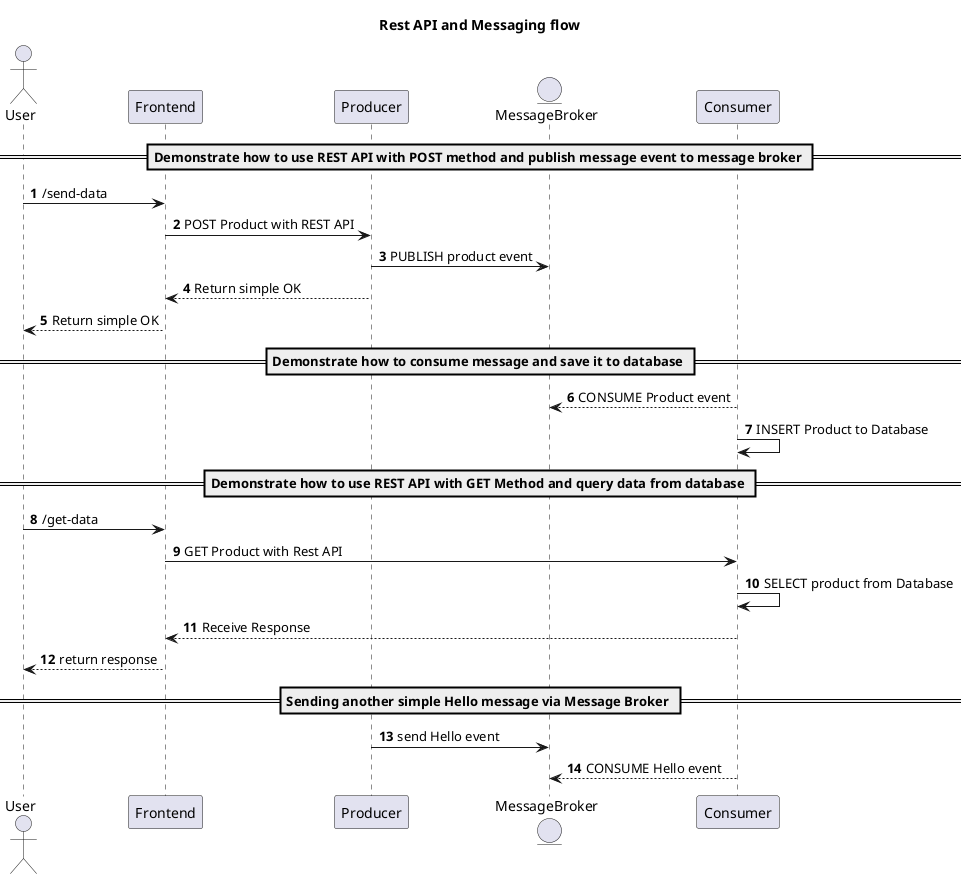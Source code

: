 @startuml
title Rest API and Messaging flow
autonumber
actor User
participant Frontend
participant Producer
entity MessageBroker
participant Consumer

== Demonstrate how to use REST API with POST method and publish message event to message broker ==

User -> Frontend: /send-data
Frontend -> Producer: POST Product with REST API
Producer -> MessageBroker: PUBLISH product event
Producer --> Frontend: Return simple OK
Frontend --> User: Return simple OK

== Demonstrate how to consume message and save it to database ==

MessageBroker <-- Consumer: CONSUME Product event 
Consumer -> Consumer: INSERT Product to Database

== Demonstrate how to use REST API with GET Method and query data from database ==

User -> Frontend: /get-data
Frontend -> Consumer: GET Product with Rest API
Consumer -> Consumer: SELECT product from Database
Consumer --> Frontend: Receive Response
Frontend --> User: return response

== Sending another simple Hello message via Message Broker ==

Producer -> MessageBroker: send Hello event
MessageBroker <-- Consumer: CONSUME Hello event

@enduml